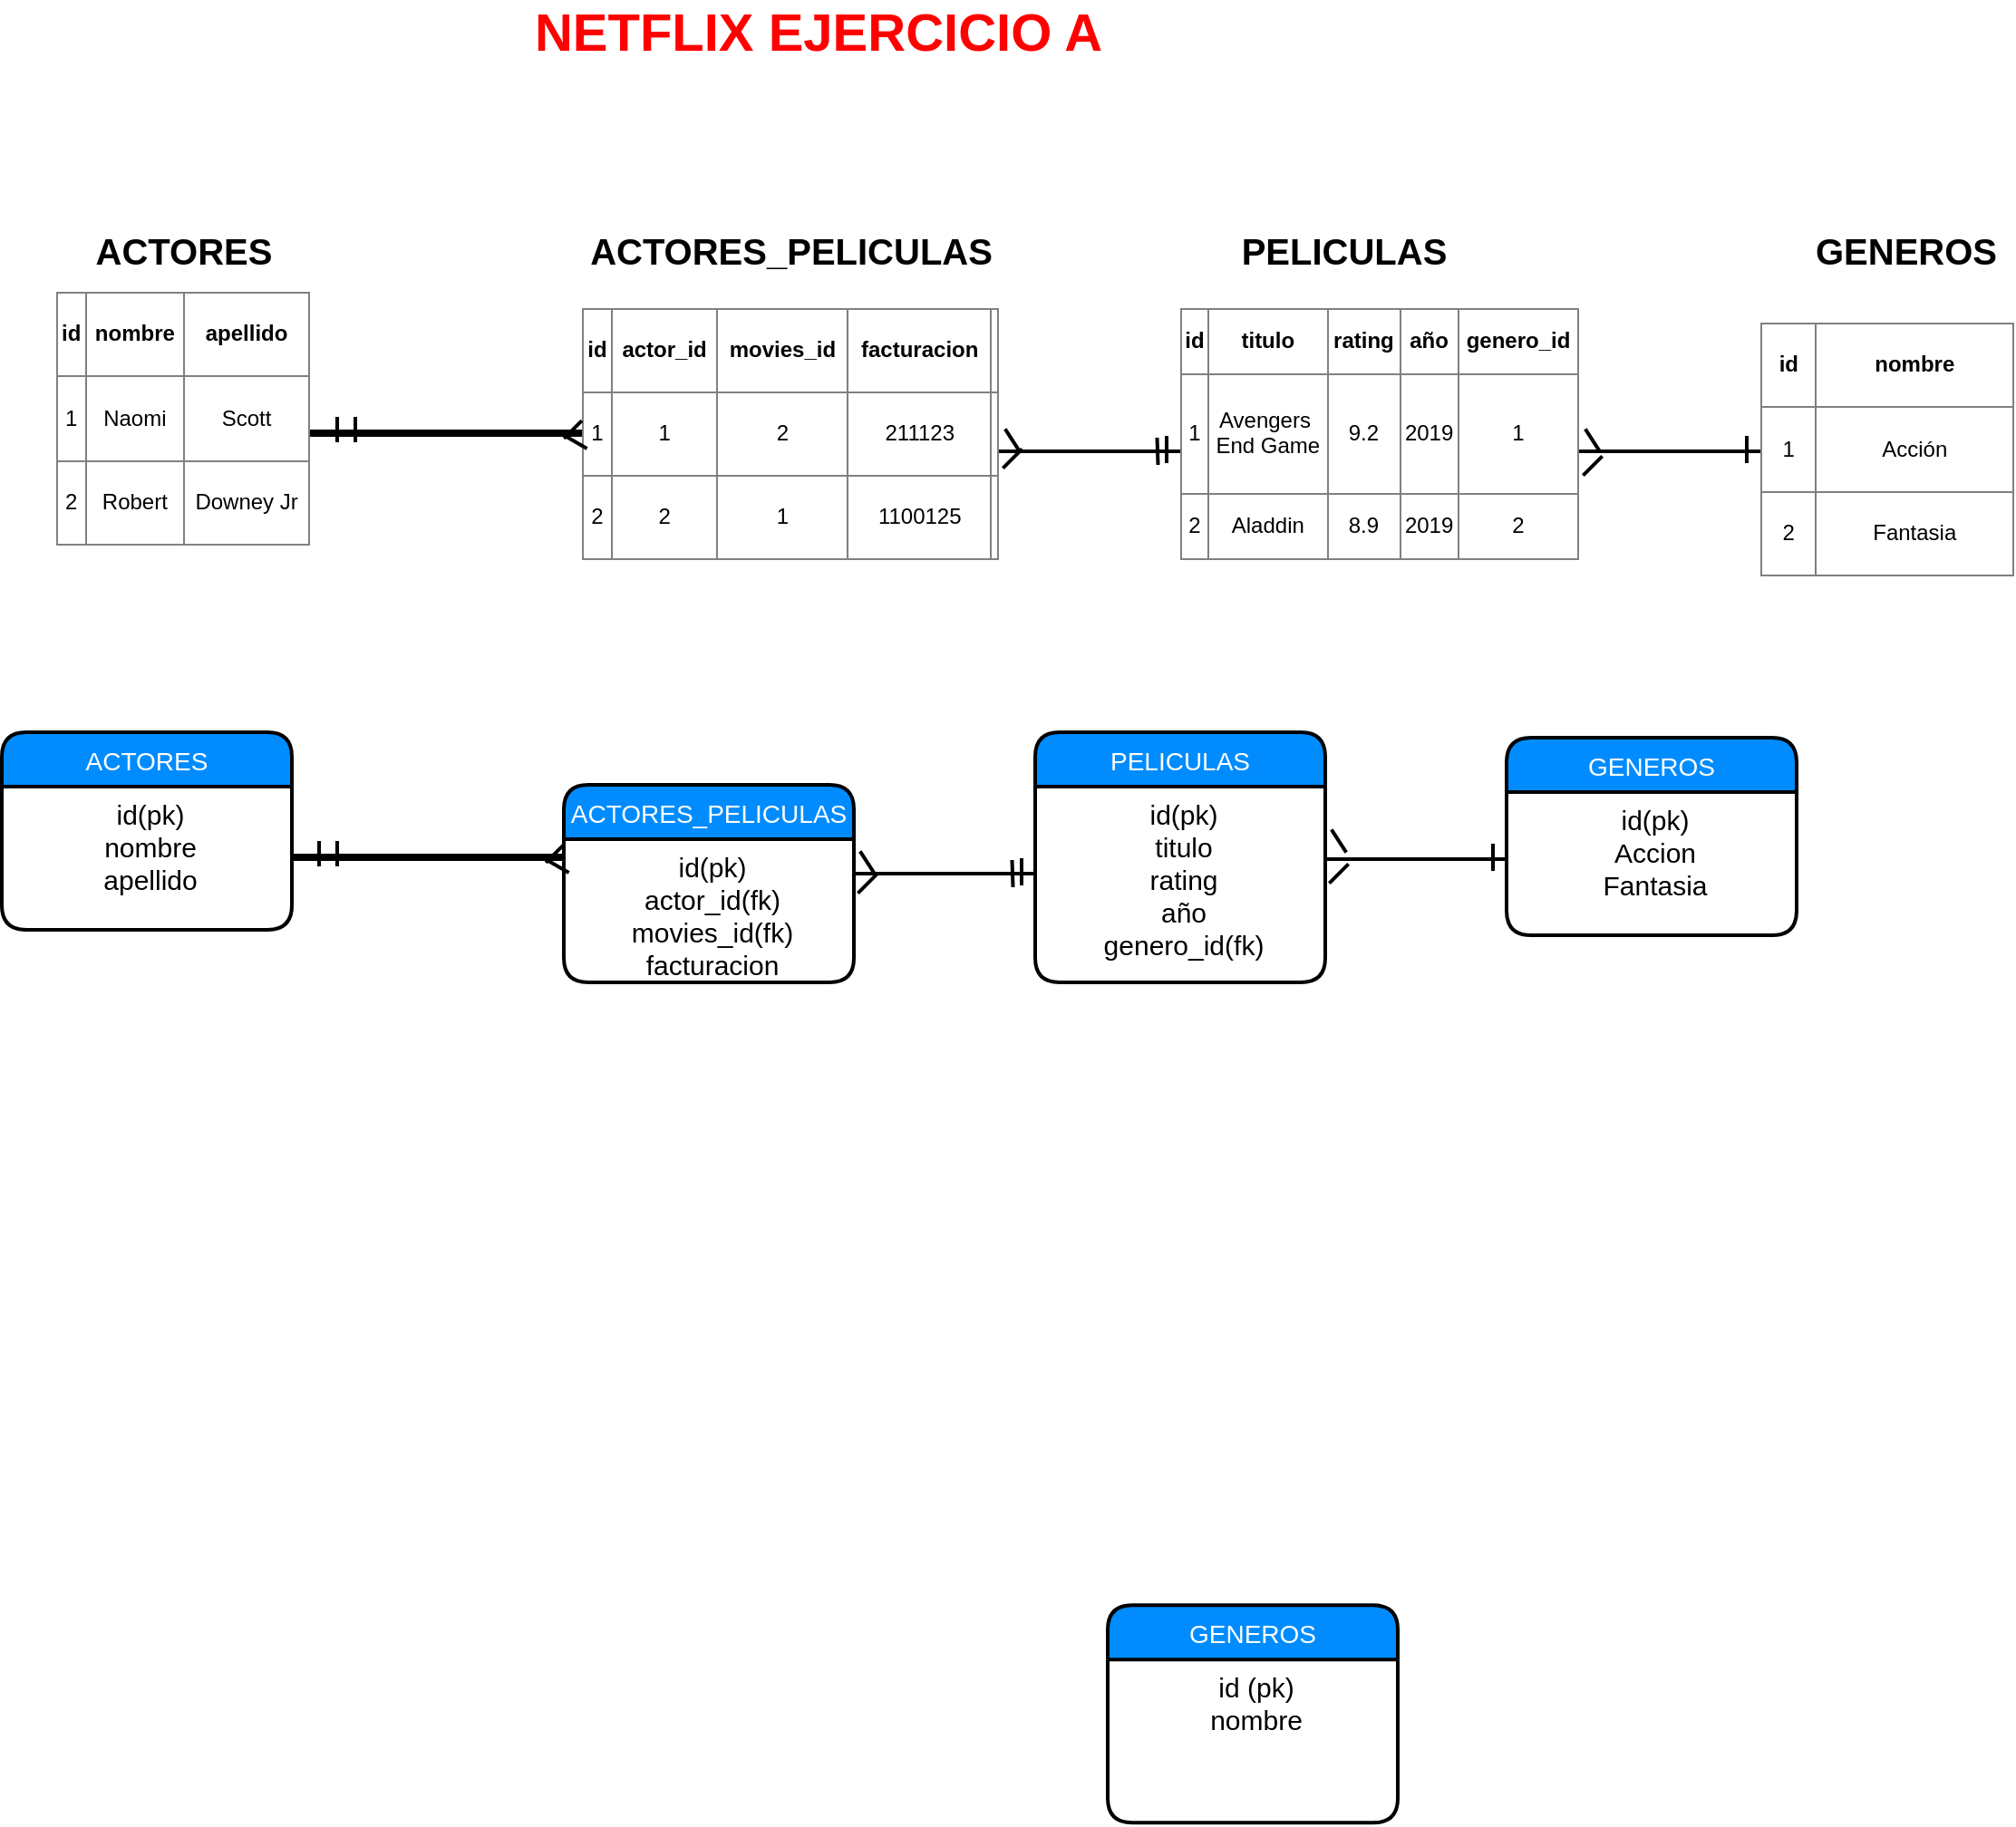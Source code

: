 <mxfile version="13.3.6" type="device"><diagram id="R5pfA701NaSD8N2ByGOf" name="Page-1"><mxGraphModel dx="3076" dy="745" grid="1" gridSize="10" guides="1" tooltips="1" connect="1" arrows="1" fold="1" page="1" pageScale="1" pageWidth="827" pageHeight="1169" math="0" shadow="0"><root><mxCell id="0"/><mxCell id="1" parent="0"/><mxCell id="119IcOjmTgw26iHcHYF6-54" value="&lt;font style=&quot;font-size: 29px&quot;&gt;&lt;b&gt;NETFLIX EJERCICIO A&lt;/b&gt;&lt;/font&gt;" style="text;html=1;align=center;verticalAlign=middle;resizable=0;points=[];;autosize=1;fontColor=#FF0000;" parent="1" vertex="1"><mxGeometry x="-1045" y="170" width="330" height="20" as="geometry"/></mxCell><mxCell id="119IcOjmTgw26iHcHYF6-56" value="&lt;table border=&quot;1&quot; width=&quot;100%&quot; style=&quot;width: 100% ; height: 100% ; border-collapse: collapse&quot;&gt;&lt;tbody&gt;&lt;tr&gt;&lt;td align=&quot;center&quot;&gt;&lt;b&gt;id&lt;/b&gt;&lt;/td&gt;&lt;td align=&quot;center&quot;&gt;&lt;b&gt;nombre&lt;/b&gt;&lt;/td&gt;&lt;/tr&gt;&lt;tr&gt;&lt;td align=&quot;center&quot;&gt;1&lt;/td&gt;&lt;td align=&quot;center&quot;&gt;Acción&lt;/td&gt;&lt;/tr&gt;&lt;tr&gt;&lt;td align=&quot;center&quot;&gt;2&lt;/td&gt;&lt;td align=&quot;center&quot;&gt;Fantasia&lt;/td&gt;&lt;/tr&gt;&lt;/tbody&gt;&lt;/table&gt;" style="text;html=1;overflow=fill;rounded=0;glass=0;comic=0;shadow=0;" parent="1" vertex="1"><mxGeometry x="-360" y="340" width="140" height="140" as="geometry"/></mxCell><mxCell id="119IcOjmTgw26iHcHYF6-57" value="GENEROS" style="text;html=1;resizable=0;points=[];autosize=1;align=center;verticalAlign=top;spacingTop=-4;fontStyle=1;fontSize=20;" parent="1" vertex="1"><mxGeometry x="-340" y="285.67" width="120" height="30" as="geometry"/></mxCell><mxCell id="119IcOjmTgw26iHcHYF6-59" value="&lt;table border=&quot;1&quot; width=&quot;100%&quot; style=&quot;width: 100% ; height: 100% ; border-collapse: collapse&quot;&gt;&lt;tbody&gt;&lt;tr&gt;&lt;td align=&quot;center&quot;&gt;&lt;b&gt;id&lt;/b&gt;&lt;/td&gt;&lt;td align=&quot;center&quot;&gt;&lt;b&gt;nombre&lt;/b&gt;&lt;/td&gt;&lt;td style=&quot;text-align: center&quot;&gt;&lt;b&gt;apellido&lt;/b&gt;&lt;/td&gt;&lt;/tr&gt;&lt;tr&gt;&lt;td align=&quot;center&quot;&gt;1&lt;/td&gt;&lt;td align=&quot;center&quot;&gt;Naomi&lt;/td&gt;&lt;td style=&quot;text-align: center&quot;&gt;Scott&lt;/td&gt;&lt;/tr&gt;&lt;tr&gt;&lt;td align=&quot;center&quot;&gt;2&lt;/td&gt;&lt;td align=&quot;center&quot;&gt;Robert&lt;/td&gt;&lt;td style=&quot;text-align: center&quot;&gt;Downey Jr&lt;/td&gt;&lt;/tr&gt;&lt;/tbody&gt;&lt;/table&gt;" style="text;html=1;overflow=fill;rounded=0;glass=0;comic=0;shadow=0;" parent="1" vertex="1"><mxGeometry x="-1300" y="322.67" width="140" height="140" as="geometry"/></mxCell><mxCell id="119IcOjmTgw26iHcHYF6-60" value="ACTORES" style="text;html=1;resizable=0;points=[];autosize=1;align=center;verticalAlign=top;spacingTop=-4;fontStyle=1;fontSize=20;" parent="1" vertex="1"><mxGeometry x="-1285" y="285.67" width="110" height="30" as="geometry"/></mxCell><mxCell id="119IcOjmTgw26iHcHYF6-61" style="edgeStyle=orthogonalEdgeStyle;rounded=0;orthogonalLoop=1;jettySize=auto;html=1;exitX=0;exitY=0.25;exitDx=0;exitDy=0;entryX=0.5;entryY=1;entryDx=0;entryDy=0;fontSize=20;strokeColor=none;endArrow=ERoneToMany;endFill=0;startArrow=ERmandOne;startFill=0;" parent="1" source="119IcOjmTgw26iHcHYF6-63" edge="1"><mxGeometry relative="1" as="geometry"><mxPoint x="-904.333" y="464" as="targetPoint"/></mxGeometry></mxCell><mxCell id="119IcOjmTgw26iHcHYF6-63" value="&lt;table border=&quot;1&quot; width=&quot;100%&quot; style=&quot;text-align: center ; width: 100% ; height: 100% ; border-collapse: collapse&quot;&gt;&lt;tbody&gt;&lt;tr&gt;&lt;td align=&quot;center&quot;&gt;&lt;b&gt;id&lt;/b&gt;&lt;/td&gt;&lt;td align=&quot;center&quot;&gt;&lt;b&gt;titulo&lt;/b&gt;&lt;/td&gt;&lt;td&gt;&lt;b&gt;rating&lt;/b&gt;&lt;/td&gt;&lt;td style=&quot;text-align: center&quot;&gt;&lt;b&gt;año&lt;/b&gt;&lt;/td&gt;&lt;td&gt;&lt;b&gt;genero_id&lt;/b&gt;&lt;/td&gt;&lt;/tr&gt;&lt;tr&gt;&lt;td align=&quot;center&quot;&gt;1&lt;/td&gt;&lt;td align=&quot;center&quot;&gt;Avengers&amp;nbsp;&lt;br&gt;End Game&lt;/td&gt;&lt;td&gt;9.2&lt;/td&gt;&lt;td style=&quot;text-align: center&quot;&gt;2019&lt;/td&gt;&lt;td&gt;1&lt;/td&gt;&lt;/tr&gt;&lt;tr&gt;&lt;td align=&quot;center&quot;&gt;2&lt;/td&gt;&lt;td align=&quot;center&quot;&gt;Aladdin&lt;/td&gt;&lt;td&gt;8.9&lt;/td&gt;&lt;td style=&quot;text-align: center&quot;&gt;2019&lt;/td&gt;&lt;td&gt;2&lt;/td&gt;&lt;/tr&gt;&lt;/tbody&gt;&lt;/table&gt;" style="text;html=1;overflow=fill;rounded=0;glass=0;comic=0;shadow=0;" parent="1" vertex="1"><mxGeometry x="-680" y="331.5" width="220" height="139" as="geometry"/></mxCell><mxCell id="119IcOjmTgw26iHcHYF6-64" value="PELICULAS" style="text;html=1;resizable=0;points=[];autosize=1;align=center;verticalAlign=top;spacingTop=-4;fontStyle=1;fontSize=20;" parent="1" vertex="1"><mxGeometry x="-655" y="285.67" width="130" height="30" as="geometry"/></mxCell><mxCell id="DPH-VZ8CCf2v8dSra89T-32" value="ACTORES_PELICULAS" style="swimlane;childLayout=stackLayout;horizontal=1;startSize=30;horizontalStack=0;fillColor=#008cff;fontColor=#FFFFFF;rounded=1;fontSize=14;fontStyle=0;strokeWidth=2;resizeParent=0;resizeLast=1;shadow=0;dashed=0;align=center;glass=0;comic=0;" vertex="1" parent="1"><mxGeometry x="-1020" y="595" width="160" height="109" as="geometry"/></mxCell><mxCell id="DPH-VZ8CCf2v8dSra89T-33" value="id(pk)&#10;actor_id(fk)&#10;movies_id(fk)&#10;facturacion" style="align=center;strokeColor=none;fillColor=none;spacingLeft=4;fontSize=15;verticalAlign=top;resizable=0;rotatable=0;part=1;" vertex="1" parent="DPH-VZ8CCf2v8dSra89T-32"><mxGeometry y="30" width="160" height="79" as="geometry"/></mxCell><mxCell id="119IcOjmTgw26iHcHYF6-73" value="ACTORES" style="swimlane;childLayout=stackLayout;horizontal=1;startSize=30;horizontalStack=0;fillColor=#008cff;fontColor=#FFFFFF;rounded=1;fontSize=14;fontStyle=0;strokeWidth=2;resizeParent=0;resizeLast=1;shadow=0;dashed=0;align=center;glass=0;comic=0;" parent="1" vertex="1"><mxGeometry x="-1330" y="566" width="160" height="109" as="geometry"/></mxCell><mxCell id="119IcOjmTgw26iHcHYF6-74" value="id(pk)&#10;nombre&#10;apellido&#10;" style="align=center;strokeColor=none;fillColor=none;spacingLeft=4;fontSize=15;verticalAlign=top;resizable=0;rotatable=0;part=1;" parent="119IcOjmTgw26iHcHYF6-73" vertex="1"><mxGeometry y="30" width="160" height="79" as="geometry"/></mxCell><mxCell id="119IcOjmTgw26iHcHYF6-76" value="GENEROS" style="swimlane;childLayout=stackLayout;horizontal=1;startSize=30;horizontalStack=0;fillColor=#008cff;fontColor=#FFFFFF;rounded=1;fontSize=14;fontStyle=0;strokeWidth=2;resizeParent=0;resizeLast=1;shadow=0;dashed=0;align=center;glass=0;comic=0;" parent="1" vertex="1"><mxGeometry x="-720" y="1047.67" width="160" height="120" as="geometry"/></mxCell><mxCell id="119IcOjmTgw26iHcHYF6-77" value="id (pk)&#10;nombre&#10;" style="align=center;strokeColor=none;fillColor=none;spacingLeft=4;fontSize=15;verticalAlign=top;resizable=0;rotatable=0;part=1;" parent="119IcOjmTgw26iHcHYF6-76" vertex="1"><mxGeometry y="30" width="160" height="90" as="geometry"/></mxCell><mxCell id="DPH-VZ8CCf2v8dSra89T-15" value="&lt;table border=&quot;1&quot; width=&quot;100%&quot; style=&quot;text-align: center ; width: 100% ; height: 100% ; border-collapse: collapse&quot;&gt;&lt;tbody&gt;&lt;tr&gt;&lt;td align=&quot;center&quot;&gt;&lt;b&gt;id&lt;/b&gt;&lt;/td&gt;&lt;td align=&quot;center&quot;&gt;&lt;b&gt;actor_id&lt;/b&gt;&lt;/td&gt;&lt;td&gt;&lt;b&gt;movies_id&lt;/b&gt;&lt;/td&gt;&lt;td style=&quot;text-align: center&quot;&gt;&lt;b&gt;facturacion&lt;br&gt;&lt;/b&gt;&lt;/td&gt;&lt;td&gt;&lt;/td&gt;&lt;/tr&gt;&lt;tr&gt;&lt;td align=&quot;center&quot;&gt;1&lt;/td&gt;&lt;td align=&quot;center&quot;&gt;1&lt;br&gt;&lt;/td&gt;&lt;td&gt;2&lt;/td&gt;&lt;td style=&quot;text-align: center&quot;&gt;211123&lt;/td&gt;&lt;td&gt;&lt;br&gt;&lt;/td&gt;&lt;/tr&gt;&lt;tr&gt;&lt;td align=&quot;center&quot;&gt;2&lt;/td&gt;&lt;td align=&quot;center&quot;&gt;2&lt;/td&gt;&lt;td&gt;1&lt;/td&gt;&lt;td style=&quot;text-align: center&quot;&gt;1100125&lt;/td&gt;&lt;td&gt;&lt;br&gt;&lt;/td&gt;&lt;/tr&gt;&lt;/tbody&gt;&lt;/table&gt;" style="text;html=1;overflow=fill;rounded=0;glass=0;comic=0;shadow=0;" vertex="1" parent="1"><mxGeometry x="-1010" y="331.5" width="230" height="139" as="geometry"/></mxCell><mxCell id="DPH-VZ8CCf2v8dSra89T-41" value="" style="line;strokeWidth=4;html=1;perimeter=backbonePerimeter;points=[];outlineConnect=0;" vertex="1" parent="1"><mxGeometry x="-1160" y="396" width="150" height="10" as="geometry"/></mxCell><mxCell id="DPH-VZ8CCf2v8dSra89T-45" value="" style="line;strokeWidth=2;direction=south;html=1;" vertex="1" parent="1"><mxGeometry x="-1150" y="392" width="10" height="14" as="geometry"/></mxCell><mxCell id="DPH-VZ8CCf2v8dSra89T-46" value="" style="line;strokeWidth=2;direction=south;html=1;rotation=45;" vertex="1" parent="1"><mxGeometry x="-1020" y="392" width="10" height="14" as="geometry"/></mxCell><mxCell id="DPH-VZ8CCf2v8dSra89T-47" value="" style="line;strokeWidth=2;direction=south;html=1;" vertex="1" parent="1"><mxGeometry x="-1140" y="392" width="10" height="14" as="geometry"/></mxCell><mxCell id="DPH-VZ8CCf2v8dSra89T-48" value="" style="line;strokeWidth=2;direction=south;html=1;rotation=-60;" vertex="1" parent="1"><mxGeometry x="-1025" y="396" width="20" height="18" as="geometry"/></mxCell><mxCell id="DPH-VZ8CCf2v8dSra89T-56" value="" style="line;strokeWidth=2;html=1;" vertex="1" parent="1"><mxGeometry x="-780" y="406" width="100" height="10" as="geometry"/></mxCell><mxCell id="DPH-VZ8CCf2v8dSra89T-57" value="" style="line;strokeWidth=2;html=1;rotation=-225;" vertex="1" parent="1"><mxGeometry x="-780" y="410" width="15" height="10" as="geometry"/></mxCell><mxCell id="DPH-VZ8CCf2v8dSra89T-58" value="" style="line;strokeWidth=2;html=1;rotation=-123;" vertex="1" parent="1"><mxGeometry x="-780" y="400" width="15" height="10" as="geometry"/></mxCell><mxCell id="DPH-VZ8CCf2v8dSra89T-60" value="" style="line;strokeWidth=2;html=1;rotation=-92;" vertex="1" parent="1"><mxGeometry x="-700" y="406" width="15" height="10" as="geometry"/></mxCell><mxCell id="DPH-VZ8CCf2v8dSra89T-62" value="" style="line;strokeWidth=2;html=1;rotation=-90;" vertex="1" parent="1"><mxGeometry x="-695" y="405" width="15" height="10" as="geometry"/></mxCell><mxCell id="DPH-VZ8CCf2v8dSra89T-64" value="ACTORES_PELICULAS" style="text;html=1;resizable=0;points=[];autosize=1;align=center;verticalAlign=top;spacingTop=-4;fontStyle=1;fontSize=20;" vertex="1" parent="1"><mxGeometry x="-1015" y="285.67" width="240" height="30" as="geometry"/></mxCell><mxCell id="DPH-VZ8CCf2v8dSra89T-65" value="" style="line;strokeWidth=2;html=1;" vertex="1" parent="1"><mxGeometry x="-460" y="406" width="100" height="10" as="geometry"/></mxCell><mxCell id="DPH-VZ8CCf2v8dSra89T-66" value="" style="line;strokeWidth=2;html=1;rotation=-123;" vertex="1" parent="1"><mxGeometry x="-460" y="400" width="15" height="10" as="geometry"/></mxCell><mxCell id="DPH-VZ8CCf2v8dSra89T-67" value="" style="line;strokeWidth=2;html=1;rotation=-90;" vertex="1" parent="1"><mxGeometry x="-375" y="405" width="15" height="10" as="geometry"/></mxCell><mxCell id="DPH-VZ8CCf2v8dSra89T-71" value="" style="line;strokeWidth=2;html=1;rotation=-225;" vertex="1" parent="1"><mxGeometry x="-460" y="414" width="15" height="10" as="geometry"/></mxCell><mxCell id="DPH-VZ8CCf2v8dSra89T-39" value="GENEROS" style="swimlane;childLayout=stackLayout;horizontal=1;startSize=30;horizontalStack=0;fillColor=#008cff;fontColor=#FFFFFF;rounded=1;fontSize=14;fontStyle=0;strokeWidth=2;resizeParent=0;resizeLast=1;shadow=0;dashed=0;align=center;glass=0;comic=0;" vertex="1" parent="1"><mxGeometry x="-500" y="569" width="160" height="109" as="geometry"/></mxCell><mxCell id="DPH-VZ8CCf2v8dSra89T-40" value="id(pk)&#10;Accion&#10;Fantasia" style="align=center;strokeColor=none;fillColor=none;spacingLeft=4;fontSize=15;verticalAlign=top;resizable=0;rotatable=0;part=1;" vertex="1" parent="DPH-VZ8CCf2v8dSra89T-39"><mxGeometry y="30" width="160" height="79" as="geometry"/></mxCell><mxCell id="DPH-VZ8CCf2v8dSra89T-72" value="" style="line;strokeWidth=2;html=1;" vertex="1" parent="1"><mxGeometry x="-600" y="631" width="100" height="10" as="geometry"/></mxCell><mxCell id="DPH-VZ8CCf2v8dSra89T-73" value="" style="line;strokeWidth=2;html=1;rotation=-90;" vertex="1" parent="1"><mxGeometry x="-515" y="630" width="15" height="10" as="geometry"/></mxCell><mxCell id="DPH-VZ8CCf2v8dSra89T-74" value="" style="line;strokeWidth=2;html=1;rotation=-225;" vertex="1" parent="1"><mxGeometry x="-600" y="639" width="15" height="10" as="geometry"/></mxCell><mxCell id="DPH-VZ8CCf2v8dSra89T-79" value="" style="line;strokeWidth=2;html=1;rotation=-123;" vertex="1" parent="1"><mxGeometry x="-600" y="621" width="15" height="10" as="geometry"/></mxCell><mxCell id="119IcOjmTgw26iHcHYF6-69" value="PELICULAS" style="swimlane;childLayout=stackLayout;horizontal=1;startSize=30;horizontalStack=0;fillColor=#008cff;fontColor=#FFFFFF;rounded=1;fontSize=14;fontStyle=0;strokeWidth=2;resizeParent=0;resizeLast=1;shadow=0;dashed=0;align=center;glass=0;comic=0;" parent="1" vertex="1"><mxGeometry x="-760" y="566" width="160" height="138" as="geometry"/></mxCell><mxCell id="119IcOjmTgw26iHcHYF6-70" value="id(pk)&#10;titulo&#10;rating&#10;año&#10;genero_id(fk)" style="align=center;strokeColor=none;fillColor=none;spacingLeft=4;fontSize=15;verticalAlign=top;resizable=0;rotatable=0;part=1;" parent="119IcOjmTgw26iHcHYF6-69" vertex="1"><mxGeometry y="30" width="160" height="108" as="geometry"/></mxCell><mxCell id="DPH-VZ8CCf2v8dSra89T-84" value="" style="line;strokeWidth=2;html=1;" vertex="1" parent="1"><mxGeometry x="-860" y="639" width="100" height="10" as="geometry"/></mxCell><mxCell id="DPH-VZ8CCf2v8dSra89T-85" value="" style="line;strokeWidth=2;html=1;rotation=-123;" vertex="1" parent="1"><mxGeometry x="-860" y="633" width="15" height="10" as="geometry"/></mxCell><mxCell id="DPH-VZ8CCf2v8dSra89T-86" value="" style="line;strokeWidth=2;html=1;rotation=-92;" vertex="1" parent="1"><mxGeometry x="-780" y="639" width="15" height="10" as="geometry"/></mxCell><mxCell id="DPH-VZ8CCf2v8dSra89T-87" value="" style="line;strokeWidth=2;html=1;rotation=-90;" vertex="1" parent="1"><mxGeometry x="-775" y="638" width="15" height="10" as="geometry"/></mxCell><mxCell id="DPH-VZ8CCf2v8dSra89T-92" value="" style="line;strokeWidth=2;html=1;rotation=-225;" vertex="1" parent="1"><mxGeometry x="-860" y="644.5" width="15" height="10" as="geometry"/></mxCell><mxCell id="DPH-VZ8CCf2v8dSra89T-93" value="" style="line;strokeWidth=4;html=1;perimeter=backbonePerimeter;points=[];outlineConnect=0;" vertex="1" parent="1"><mxGeometry x="-1170" y="630" width="150" height="10" as="geometry"/></mxCell><mxCell id="DPH-VZ8CCf2v8dSra89T-94" value="" style="line;strokeWidth=2;direction=south;html=1;" vertex="1" parent="1"><mxGeometry x="-1160" y="626" width="10" height="14" as="geometry"/></mxCell><mxCell id="DPH-VZ8CCf2v8dSra89T-95" value="" style="line;strokeWidth=2;direction=south;html=1;rotation=45;" vertex="1" parent="1"><mxGeometry x="-1030" y="626" width="10" height="14" as="geometry"/></mxCell><mxCell id="DPH-VZ8CCf2v8dSra89T-96" value="" style="line;strokeWidth=2;direction=south;html=1;" vertex="1" parent="1"><mxGeometry x="-1150" y="626" width="10" height="14" as="geometry"/></mxCell><mxCell id="DPH-VZ8CCf2v8dSra89T-97" value="" style="line;strokeWidth=2;direction=south;html=1;rotation=-60;" vertex="1" parent="1"><mxGeometry x="-1035" y="630" width="20" height="18" as="geometry"/></mxCell></root></mxGraphModel></diagram></mxfile>